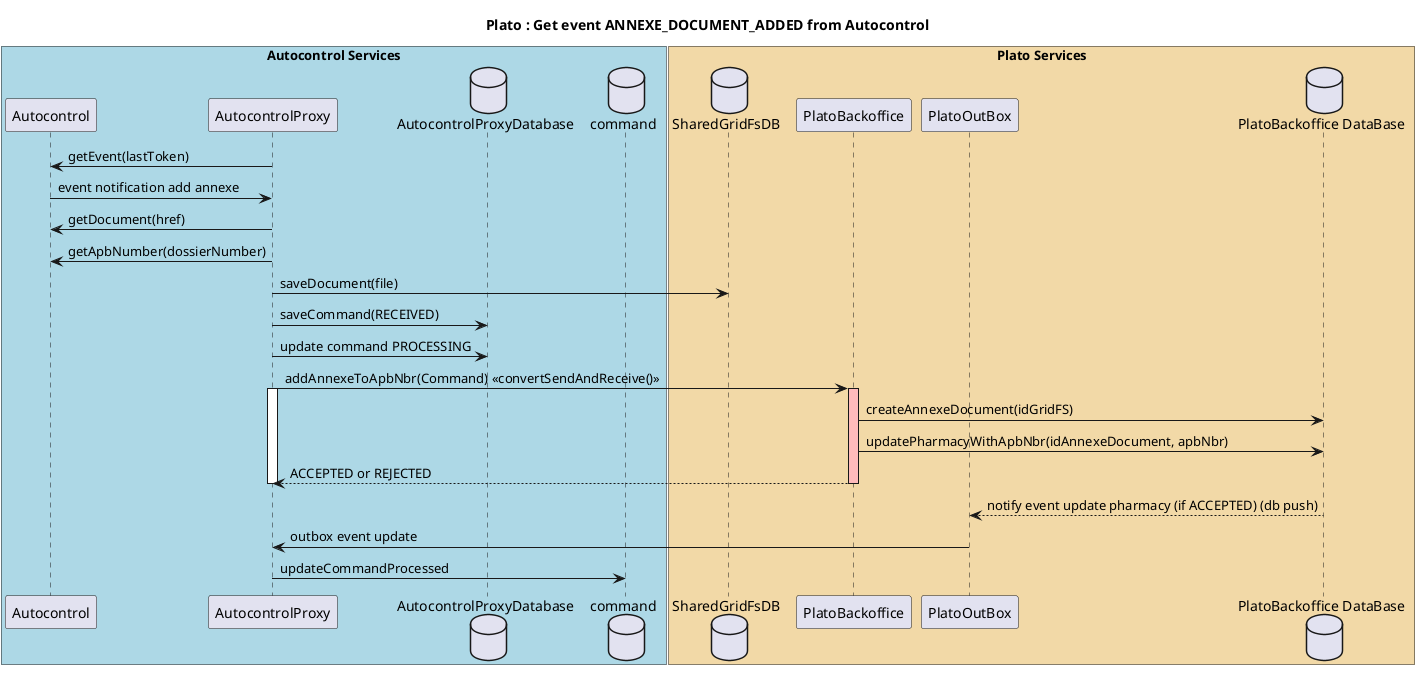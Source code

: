 @startuml
title Plato : Get event ANNEXE_DOCUMENT_ADDED from Autocontrol

box "Autocontrol Services" #LightBlue
participant Autocontrol
participant AutocontrolProxy
database AutocontrolProxyDatabase
database command
end box

box "Plato Services" #f2d9a7
database SharedGridFsDB
participant PlatoBackoffice
participant PlatoOutBox
database "PlatoBackoffice DataBase"
end box
Autocontrol <- AutocontrolProxy: getEvent(lastToken)
Autocontrol -> AutocontrolProxy: event notification add annexe
Autocontrol <- AutocontrolProxy: getDocument(href)
Autocontrol <- AutocontrolProxy: getApbNumber(dossierNumber)
AutocontrolProxy -> SharedGridFsDB: saveDocument(file)
AutocontrolProxy -> AutocontrolProxyDatabase: saveCommand(RECEIVED)

AutocontrolProxy -> AutocontrolProxyDatabase: update command PROCESSING
AutocontrolProxy -> PlatoBackoffice: addAnnexeToApbNbr(Command) <<convertSendAndReceive()>>


activate AutocontrolProxy
    activate PlatoBackoffice #FFBBBB

    PlatoBackoffice -> "PlatoBackoffice DataBase": createAnnexeDocument(idGridFS)
    PlatoBackoffice -> "PlatoBackoffice DataBase": updatePharmacyWithApbNbr(idAnnexeDocument, apbNbr)
    return ACCEPTED or REJECTED
    deactivate PlatoBackoffice
deactivate AutocontrolProxy
    PlatoOutBox <-- "PlatoBackoffice DataBase" : notify event update pharmacy (if ACCEPTED) (db push)

PlatoOutBox -> AutocontrolProxy: outbox event update

AutocontrolProxy -> command : updateCommandProcessed




@enduml